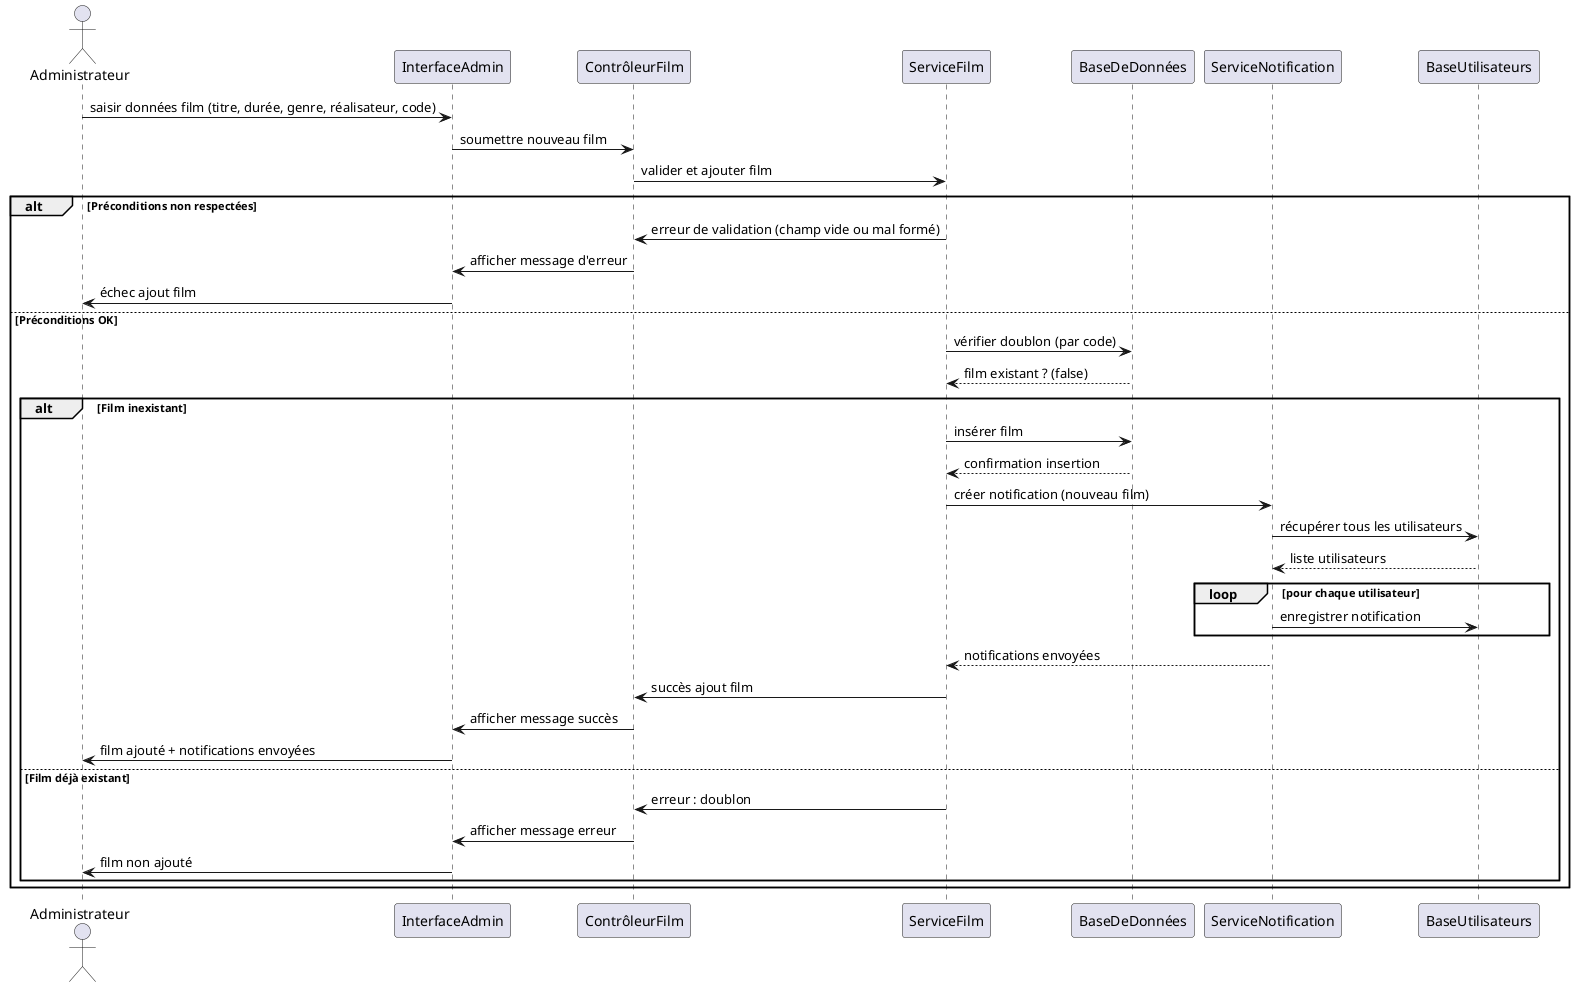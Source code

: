 @startuml
actor Administrateur
participant "InterfaceAdmin" as UI
participant "ContrôleurFilm" as Controller
participant "ServiceFilm" as Service
participant "BaseDeDonnées" as DB
participant "ServiceNotification" as Notification
participant "BaseUtilisateurs" as UsersDB

Administrateur -> UI : saisir données film (titre, durée, genre, réalisateur, code)
UI -> Controller : soumettre nouveau film
Controller -> Service : valider et ajouter film

alt Préconditions non respectées
    Service -> Controller : erreur de validation (champ vide ou mal formé)
    Controller -> UI : afficher message d'erreur
    UI -> Administrateur : échec ajout film
else Préconditions OK
    Service -> DB : vérifier doublon (par code)
    DB --> Service : film existant ? (false)

    alt Film inexistant
        Service -> DB : insérer film
        DB --> Service : confirmation insertion

        Service -> Notification : créer notification (nouveau film)
        Notification -> UsersDB : récupérer tous les utilisateurs
        UsersDB --> Notification : liste utilisateurs

        loop pour chaque utilisateur
            Notification -> UsersDB : enregistrer notification
        end

        Notification --> Service : notifications envoyées
        Service -> Controller : succès ajout film
        Controller -> UI : afficher message succès
        UI -> Administrateur : film ajouté + notifications envoyées
    else Film déjà existant
        Service -> Controller : erreur : doublon
        Controller -> UI : afficher message erreur
        UI -> Administrateur : film non ajouté
    end
end
@enduml

